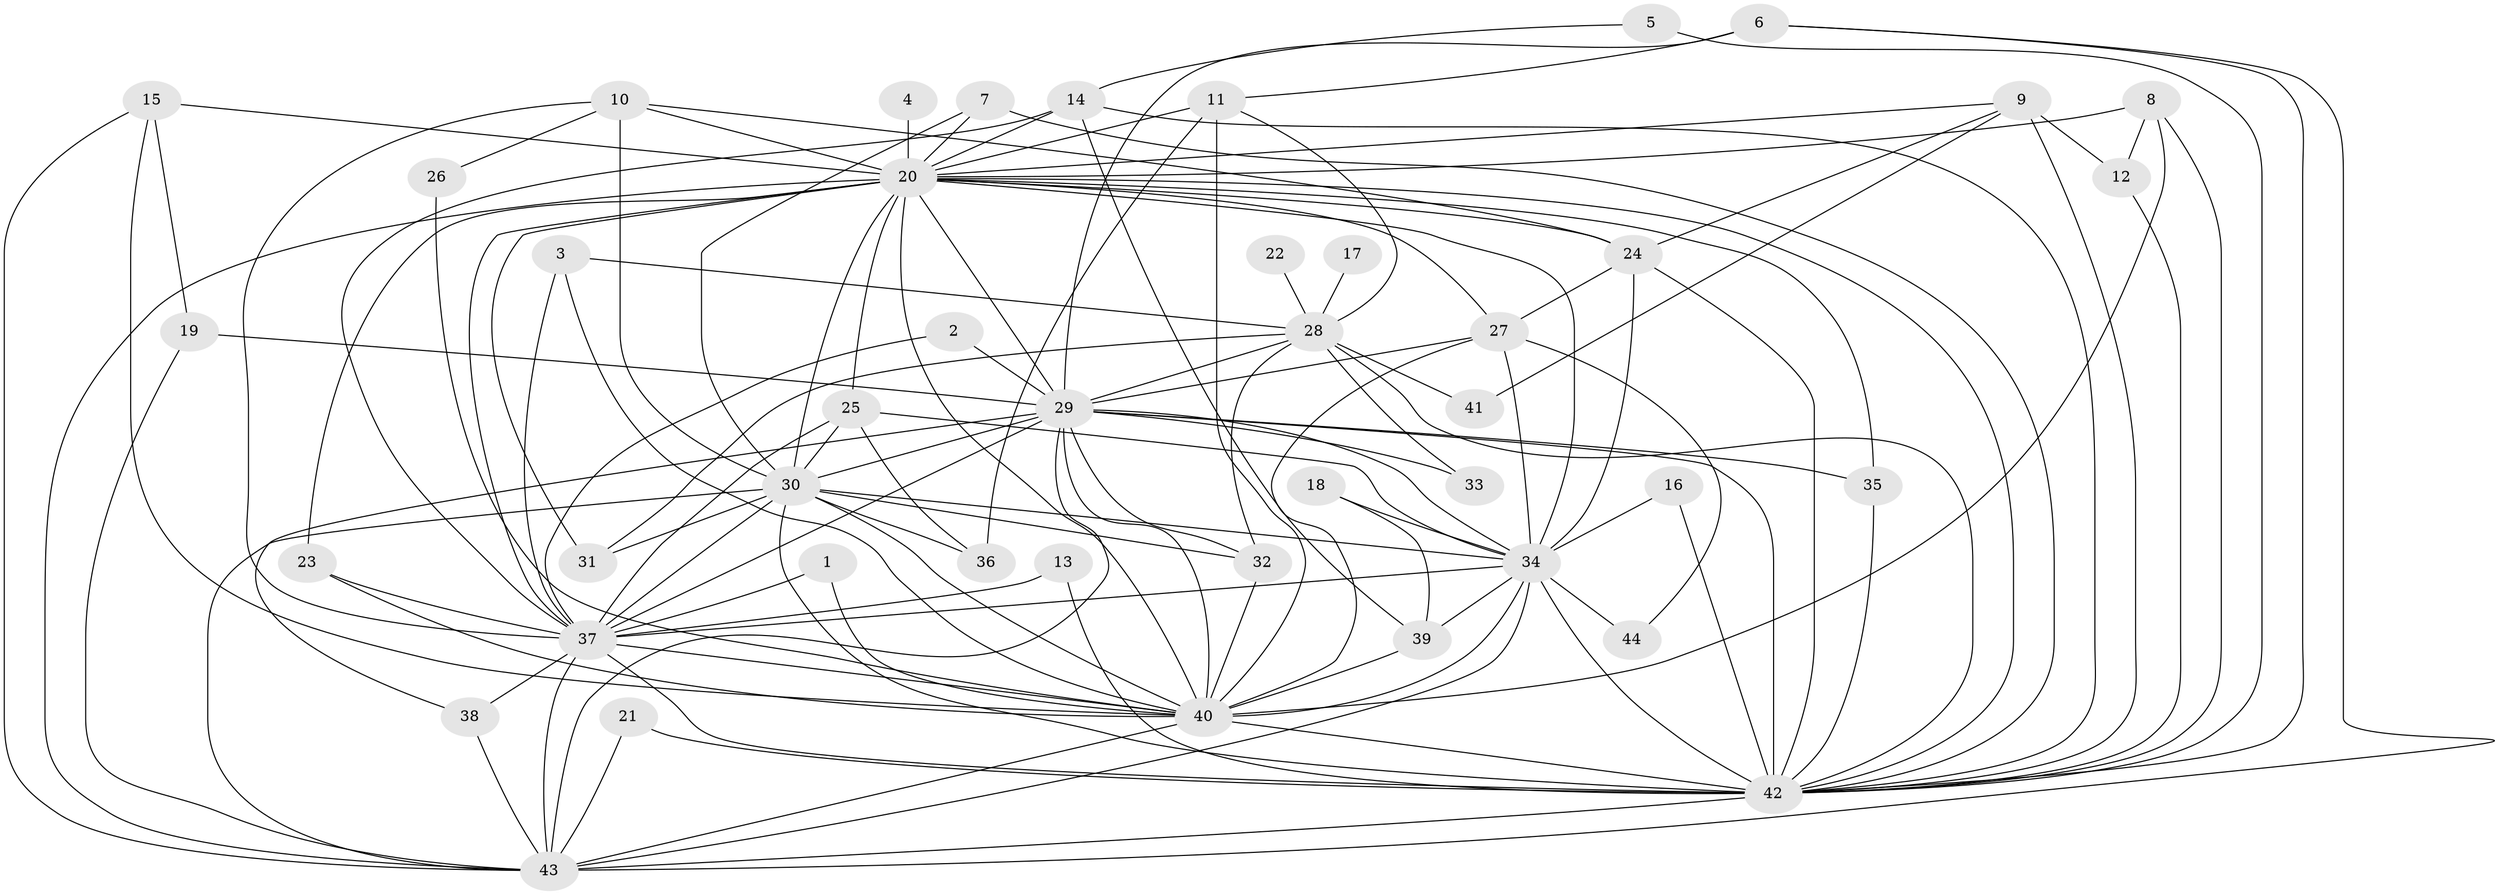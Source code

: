 // original degree distribution, {16: 0.011363636363636364, 19: 0.03409090909090909, 15: 0.022727272727272728, 17: 0.011363636363636364, 18: 0.022727272727272728, 21: 0.011363636363636364, 5: 0.06818181818181818, 3: 0.23863636363636365, 4: 0.06818181818181818, 2: 0.4772727272727273, 7: 0.011363636363636364, 6: 0.011363636363636364, 11: 0.011363636363636364}
// Generated by graph-tools (version 1.1) at 2025/49/03/09/25 03:49:39]
// undirected, 44 vertices, 124 edges
graph export_dot {
graph [start="1"]
  node [color=gray90,style=filled];
  1;
  2;
  3;
  4;
  5;
  6;
  7;
  8;
  9;
  10;
  11;
  12;
  13;
  14;
  15;
  16;
  17;
  18;
  19;
  20;
  21;
  22;
  23;
  24;
  25;
  26;
  27;
  28;
  29;
  30;
  31;
  32;
  33;
  34;
  35;
  36;
  37;
  38;
  39;
  40;
  41;
  42;
  43;
  44;
  1 -- 37 [weight=1.0];
  1 -- 40 [weight=1.0];
  2 -- 29 [weight=1.0];
  2 -- 37 [weight=1.0];
  3 -- 28 [weight=1.0];
  3 -- 37 [weight=1.0];
  3 -- 40 [weight=1.0];
  4 -- 20 [weight=2.0];
  5 -- 14 [weight=1.0];
  5 -- 42 [weight=1.0];
  6 -- 11 [weight=1.0];
  6 -- 29 [weight=1.0];
  6 -- 42 [weight=1.0];
  6 -- 43 [weight=1.0];
  7 -- 20 [weight=1.0];
  7 -- 30 [weight=1.0];
  7 -- 42 [weight=1.0];
  8 -- 12 [weight=1.0];
  8 -- 20 [weight=1.0];
  8 -- 40 [weight=1.0];
  8 -- 42 [weight=1.0];
  9 -- 12 [weight=1.0];
  9 -- 20 [weight=1.0];
  9 -- 24 [weight=1.0];
  9 -- 41 [weight=1.0];
  9 -- 42 [weight=1.0];
  10 -- 20 [weight=1.0];
  10 -- 24 [weight=1.0];
  10 -- 26 [weight=1.0];
  10 -- 30 [weight=1.0];
  10 -- 37 [weight=1.0];
  11 -- 20 [weight=1.0];
  11 -- 28 [weight=1.0];
  11 -- 36 [weight=1.0];
  11 -- 40 [weight=2.0];
  12 -- 42 [weight=1.0];
  13 -- 37 [weight=1.0];
  13 -- 42 [weight=1.0];
  14 -- 20 [weight=1.0];
  14 -- 37 [weight=1.0];
  14 -- 39 [weight=1.0];
  14 -- 42 [weight=2.0];
  15 -- 19 [weight=1.0];
  15 -- 20 [weight=1.0];
  15 -- 40 [weight=1.0];
  15 -- 43 [weight=1.0];
  16 -- 34 [weight=1.0];
  16 -- 42 [weight=1.0];
  17 -- 28 [weight=1.0];
  18 -- 34 [weight=1.0];
  18 -- 39 [weight=1.0];
  19 -- 29 [weight=1.0];
  19 -- 43 [weight=1.0];
  20 -- 23 [weight=1.0];
  20 -- 24 [weight=1.0];
  20 -- 25 [weight=1.0];
  20 -- 27 [weight=1.0];
  20 -- 29 [weight=2.0];
  20 -- 30 [weight=2.0];
  20 -- 31 [weight=2.0];
  20 -- 34 [weight=2.0];
  20 -- 35 [weight=1.0];
  20 -- 37 [weight=2.0];
  20 -- 40 [weight=2.0];
  20 -- 42 [weight=4.0];
  20 -- 43 [weight=3.0];
  21 -- 42 [weight=1.0];
  21 -- 43 [weight=1.0];
  22 -- 28 [weight=1.0];
  23 -- 37 [weight=1.0];
  23 -- 40 [weight=1.0];
  24 -- 27 [weight=1.0];
  24 -- 34 [weight=2.0];
  24 -- 42 [weight=1.0];
  25 -- 30 [weight=1.0];
  25 -- 34 [weight=1.0];
  25 -- 36 [weight=1.0];
  25 -- 37 [weight=1.0];
  26 -- 40 [weight=1.0];
  27 -- 29 [weight=1.0];
  27 -- 34 [weight=1.0];
  27 -- 40 [weight=1.0];
  27 -- 44 [weight=1.0];
  28 -- 29 [weight=1.0];
  28 -- 31 [weight=1.0];
  28 -- 32 [weight=1.0];
  28 -- 33 [weight=1.0];
  28 -- 41 [weight=1.0];
  28 -- 42 [weight=1.0];
  29 -- 30 [weight=2.0];
  29 -- 32 [weight=2.0];
  29 -- 33 [weight=1.0];
  29 -- 34 [weight=1.0];
  29 -- 35 [weight=1.0];
  29 -- 37 [weight=1.0];
  29 -- 38 [weight=1.0];
  29 -- 40 [weight=1.0];
  29 -- 42 [weight=2.0];
  29 -- 43 [weight=1.0];
  30 -- 31 [weight=1.0];
  30 -- 32 [weight=1.0];
  30 -- 34 [weight=1.0];
  30 -- 36 [weight=1.0];
  30 -- 37 [weight=1.0];
  30 -- 40 [weight=1.0];
  30 -- 42 [weight=2.0];
  30 -- 43 [weight=1.0];
  32 -- 40 [weight=1.0];
  34 -- 37 [weight=1.0];
  34 -- 39 [weight=1.0];
  34 -- 40 [weight=2.0];
  34 -- 42 [weight=2.0];
  34 -- 43 [weight=1.0];
  34 -- 44 [weight=1.0];
  35 -- 42 [weight=1.0];
  37 -- 38 [weight=1.0];
  37 -- 40 [weight=1.0];
  37 -- 42 [weight=2.0];
  37 -- 43 [weight=1.0];
  38 -- 43 [weight=1.0];
  39 -- 40 [weight=1.0];
  40 -- 42 [weight=2.0];
  40 -- 43 [weight=1.0];
  42 -- 43 [weight=3.0];
}
